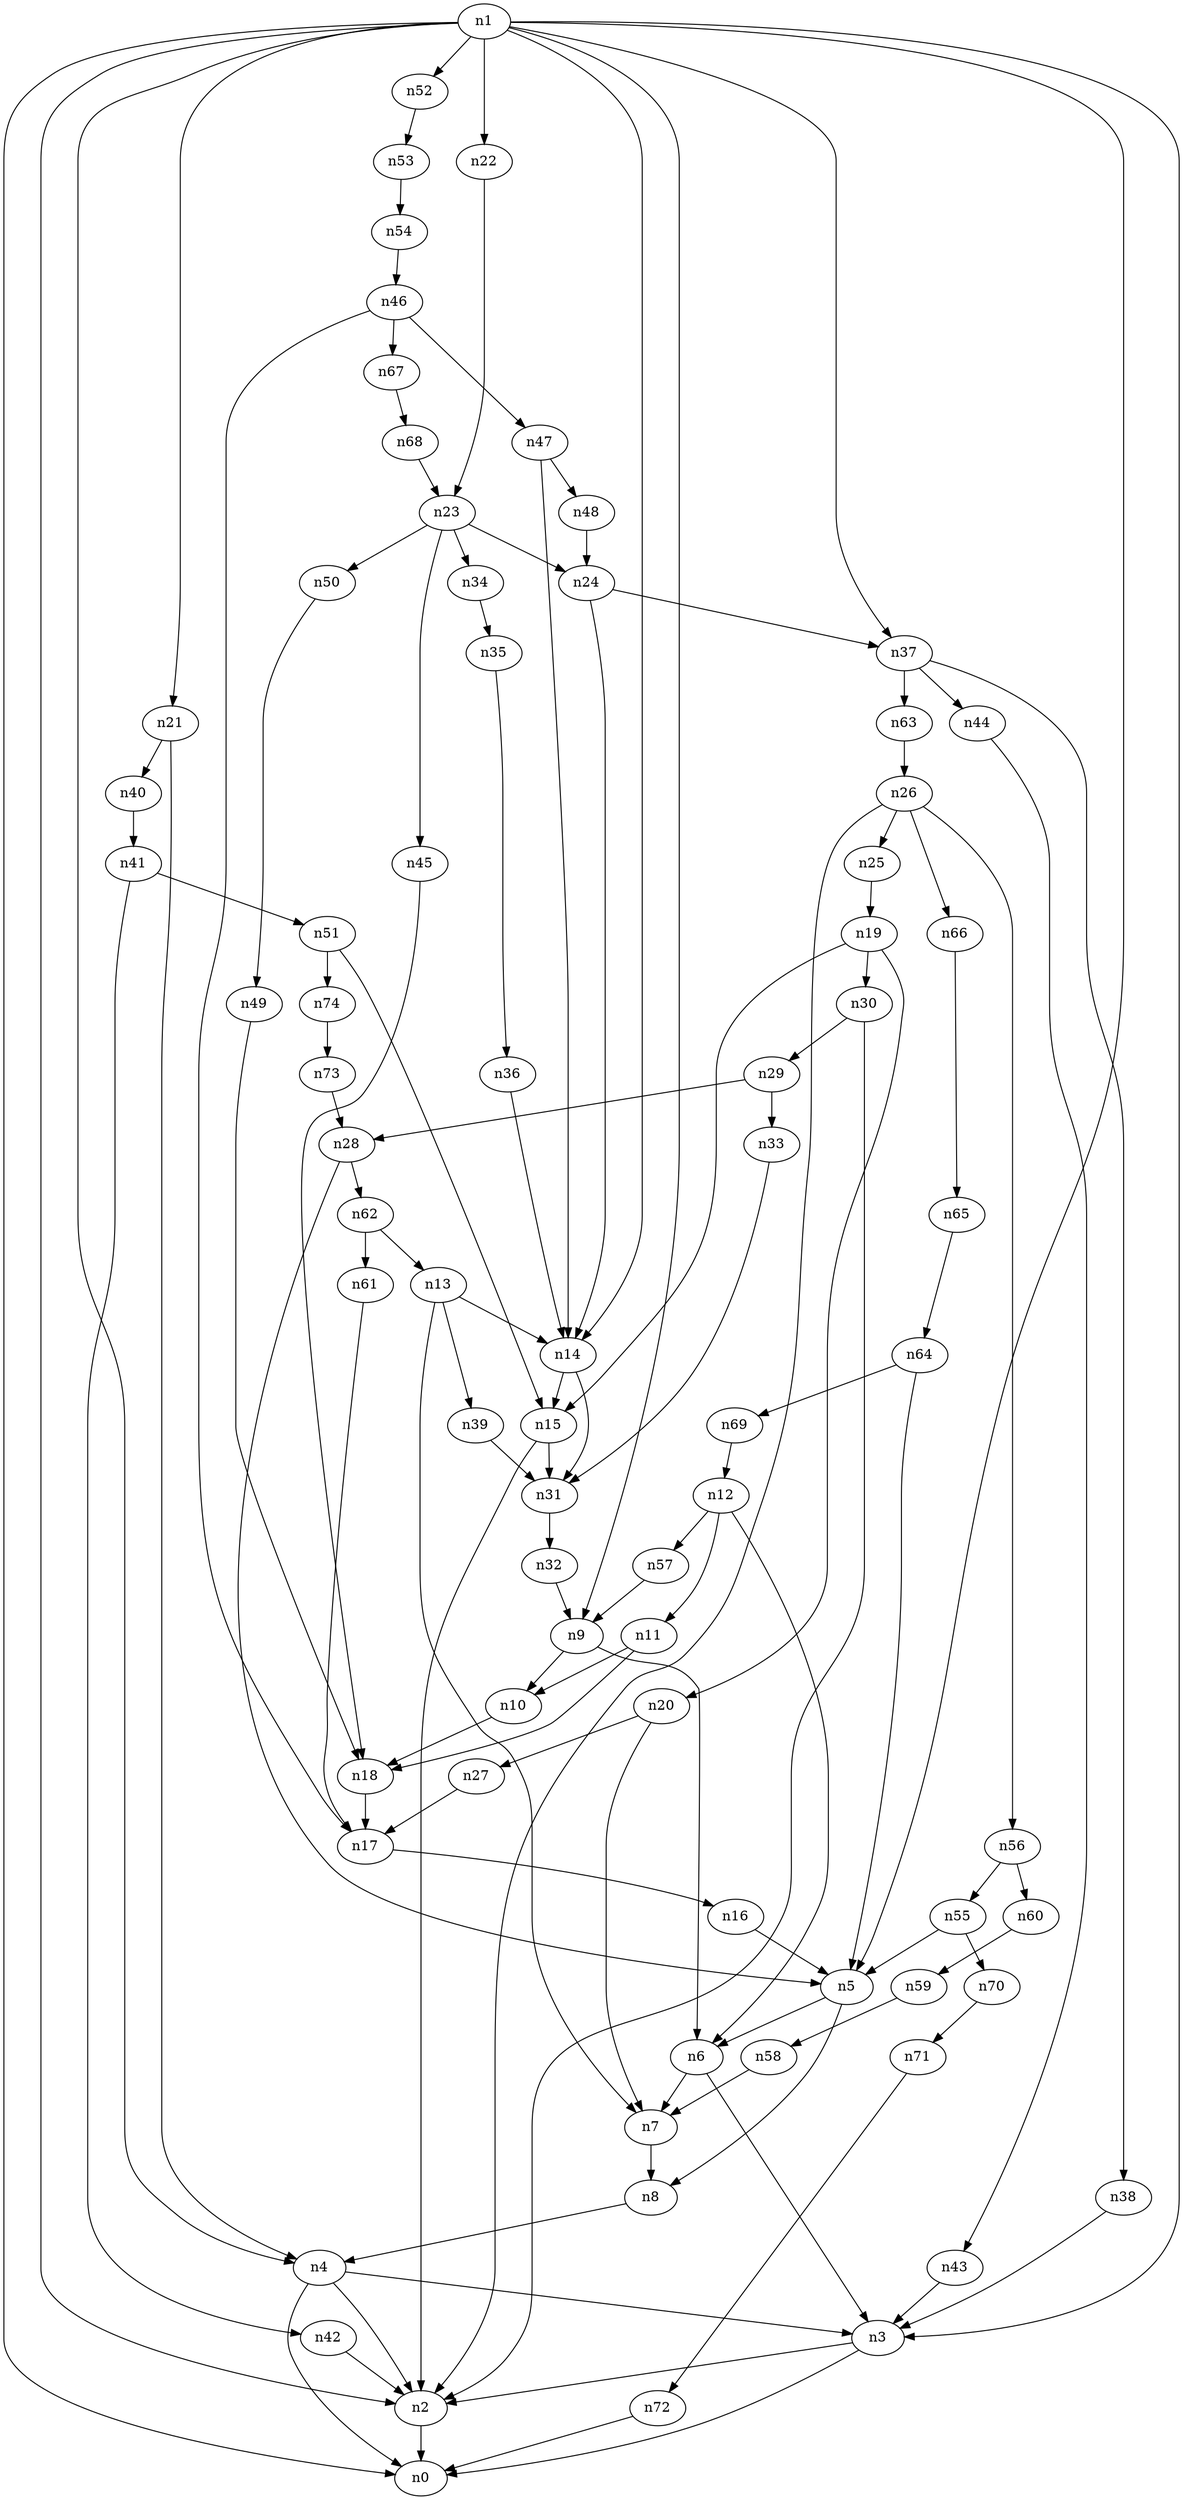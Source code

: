 digraph G {
	n1 -> n0	 [_graphml_id=e0];
	n1 -> n2	 [_graphml_id=e1];
	n1 -> n3	 [_graphml_id=e6];
	n1 -> n4	 [_graphml_id=e9];
	n1 -> n5	 [_graphml_id=e10];
	n1 -> n9	 [_graphml_id=e16];
	n1 -> n14	 [_graphml_id=e24];
	n1 -> n21	 [_graphml_id=e34];
	n1 -> n22	 [_graphml_id=e37];
	n1 -> n37	 [_graphml_id=e60];
	n1 -> n52	 [_graphml_id=e85];
	n2 -> n0	 [_graphml_id=e5];
	n3 -> n0	 [_graphml_id=e8];
	n3 -> n2	 [_graphml_id=e2];
	n4 -> n0	 [_graphml_id=e4];
	n4 -> n2	 [_graphml_id=e7];
	n4 -> n3	 [_graphml_id=e3];
	n5 -> n6	 [_graphml_id=e11];
	n5 -> n8	 [_graphml_id=e36];
	n6 -> n3	 [_graphml_id=e12];
	n6 -> n7	 [_graphml_id=e13];
	n7 -> n8	 [_graphml_id=e14];
	n8 -> n4	 [_graphml_id=e15];
	n9 -> n6	 [_graphml_id=e17];
	n9 -> n10	 [_graphml_id=e18];
	n10 -> n18	 [_graphml_id=e30];
	n11 -> n10	 [_graphml_id=e19];
	n11 -> n18	 [_graphml_id=e84];
	n12 -> n6	 [_graphml_id=e21];
	n12 -> n11	 [_graphml_id=e20];
	n12 -> n57	 [_graphml_id=e93];
	n13 -> n7	 [_graphml_id=e22];
	n13 -> n14	 [_graphml_id=e23];
	n13 -> n39	 [_graphml_id=e64];
	n14 -> n15	 [_graphml_id=e26];
	n14 -> n31	 [_graphml_id=e65];
	n15 -> n2	 [_graphml_id=e25];
	n15 -> n31	 [_graphml_id=e50];
	n16 -> n5	 [_graphml_id=e27];
	n17 -> n16	 [_graphml_id=e28];
	n18 -> n17	 [_graphml_id=e29];
	n19 -> n15	 [_graphml_id=e31];
	n19 -> n20	 [_graphml_id=e32];
	n19 -> n30	 [_graphml_id=e55];
	n20 -> n7	 [_graphml_id=e33];
	n20 -> n27	 [_graphml_id=e44];
	n21 -> n4	 [_graphml_id=e35];
	n21 -> n40	 [_graphml_id=e66];
	n22 -> n23	 [_graphml_id=e38];
	n23 -> n24	 [_graphml_id=e39];
	n23 -> n34	 [_graphml_id=e56];
	n23 -> n45	 [_graphml_id=e74];
	n23 -> n50	 [_graphml_id=e81];
	n24 -> n14	 [_graphml_id=e40];
	n24 -> n37	 [_graphml_id=e94];
	n25 -> n19	 [_graphml_id=e41];
	n26 -> n2	 [_graphml_id=e43];
	n26 -> n25	 [_graphml_id=e42];
	n26 -> n56	 [_graphml_id=e91];
	n26 -> n66	 [_graphml_id=e108];
	n27 -> n17	 [_graphml_id=e45];
	n28 -> n5	 [_graphml_id=e46];
	n28 -> n62	 [_graphml_id=e101];
	n29 -> n28	 [_graphml_id=e47];
	n29 -> n33	 [_graphml_id=e53];
	n30 -> n2	 [_graphml_id=e49];
	n30 -> n29	 [_graphml_id=e48];
	n31 -> n32	 [_graphml_id=e51];
	n32 -> n9	 [_graphml_id=e52];
	n33 -> n31	 [_graphml_id=e54];
	n34 -> n35	 [_graphml_id=e57];
	n35 -> n36	 [_graphml_id=e58];
	n36 -> n14	 [_graphml_id=e59];
	n37 -> n38	 [_graphml_id=e61];
	n37 -> n44	 [_graphml_id=e72];
	n37 -> n63	 [_graphml_id=e103];
	n38 -> n3	 [_graphml_id=e62];
	n39 -> n31	 [_graphml_id=e63];
	n40 -> n41	 [_graphml_id=e67];
	n41 -> n42	 [_graphml_id=e68];
	n41 -> n51	 [_graphml_id=e82];
	n42 -> n2	 [_graphml_id=e69];
	n43 -> n3	 [_graphml_id=e70];
	n44 -> n43	 [_graphml_id=e71];
	n45 -> n18	 [_graphml_id=e73];
	n46 -> n17	 [_graphml_id=e75];
	n46 -> n47	 [_graphml_id=e76];
	n46 -> n67	 [_graphml_id=e109];
	n47 -> n14	 [_graphml_id=e104];
	n47 -> n48	 [_graphml_id=e77];
	n48 -> n24	 [_graphml_id=e78];
	n49 -> n18	 [_graphml_id=e79];
	n50 -> n49	 [_graphml_id=e80];
	n51 -> n15	 [_graphml_id=e83];
	n51 -> n74	 [_graphml_id=e121];
	n52 -> n53	 [_graphml_id=e86];
	n53 -> n54	 [_graphml_id=e87];
	n54 -> n46	 [_graphml_id=e88];
	n55 -> n5	 [_graphml_id=e89];
	n55 -> n70	 [_graphml_id=e115];
	n56 -> n55	 [_graphml_id=e90];
	n56 -> n60	 [_graphml_id=e98];
	n57 -> n9	 [_graphml_id=e92];
	n58 -> n7	 [_graphml_id=e95];
	n59 -> n58	 [_graphml_id=e96];
	n60 -> n59	 [_graphml_id=e97];
	n61 -> n17	 [_graphml_id=e99];
	n62 -> n13	 [_graphml_id=e114];
	n62 -> n61	 [_graphml_id=e100];
	n63 -> n26	 [_graphml_id=e102];
	n64 -> n5	 [_graphml_id=e105];
	n64 -> n69	 [_graphml_id=e113];
	n65 -> n64	 [_graphml_id=e106];
	n66 -> n65	 [_graphml_id=e107];
	n67 -> n68	 [_graphml_id=e110];
	n68 -> n23	 [_graphml_id=e111];
	n69 -> n12	 [_graphml_id=e112];
	n70 -> n71	 [_graphml_id=e116];
	n71 -> n72	 [_graphml_id=e117];
	n72 -> n0	 [_graphml_id=e118];
	n73 -> n28	 [_graphml_id=e119];
	n74 -> n73	 [_graphml_id=e120];
}
